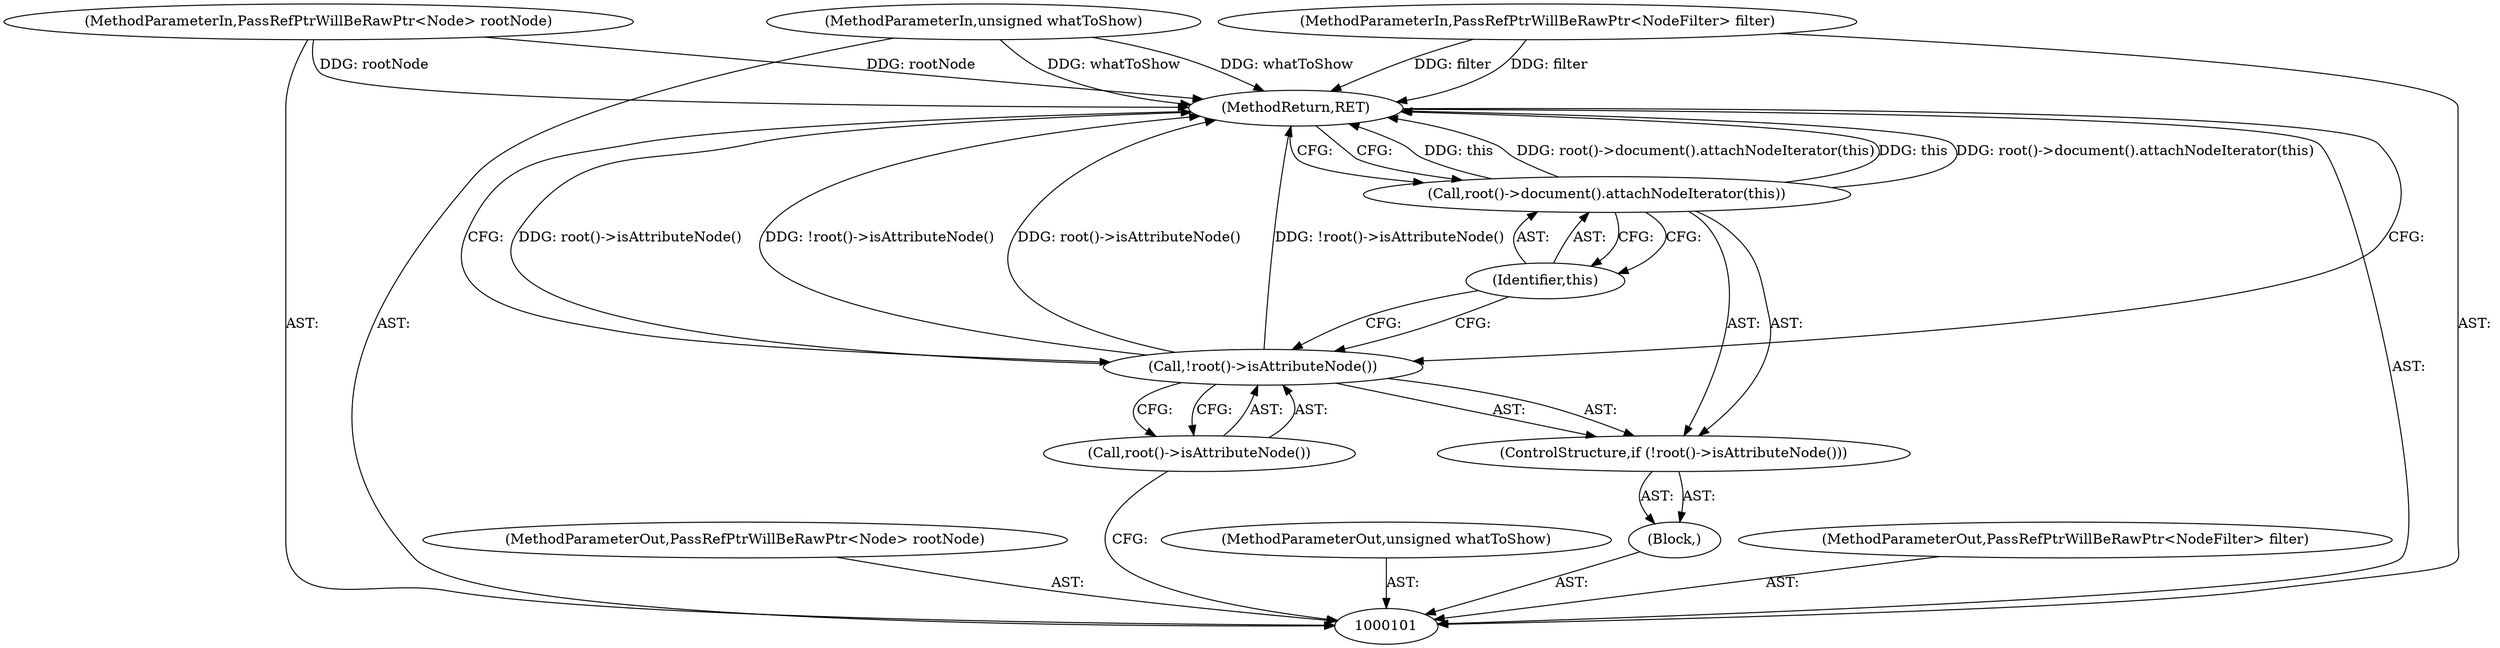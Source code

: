 digraph "0_Chrome_eb750a539e4856ba9042abdf39ae9da58fa3ae63" {
"1000111" [label="(MethodReturn,RET)"];
"1000102" [label="(MethodParameterIn,PassRefPtrWillBeRawPtr<Node> rootNode)"];
"1000130" [label="(MethodParameterOut,PassRefPtrWillBeRawPtr<Node> rootNode)"];
"1000103" [label="(MethodParameterIn,unsigned whatToShow)"];
"1000131" [label="(MethodParameterOut,unsigned whatToShow)"];
"1000104" [label="(MethodParameterIn,PassRefPtrWillBeRawPtr<NodeFilter> filter)"];
"1000132" [label="(MethodParameterOut,PassRefPtrWillBeRawPtr<NodeFilter> filter)"];
"1000105" [label="(Block,)"];
"1000106" [label="(ControlStructure,if (!root()->isAttributeNode()))"];
"1000107" [label="(Call,!root()->isAttributeNode())"];
"1000108" [label="(Call,root()->isAttributeNode())"];
"1000110" [label="(Identifier,this)"];
"1000109" [label="(Call,root()->document().attachNodeIterator(this))"];
"1000111" -> "1000101"  [label="AST: "];
"1000111" -> "1000109"  [label="CFG: "];
"1000111" -> "1000107"  [label="CFG: "];
"1000107" -> "1000111"  [label="DDG: root()->isAttributeNode()"];
"1000107" -> "1000111"  [label="DDG: !root()->isAttributeNode()"];
"1000104" -> "1000111"  [label="DDG: filter"];
"1000103" -> "1000111"  [label="DDG: whatToShow"];
"1000102" -> "1000111"  [label="DDG: rootNode"];
"1000109" -> "1000111"  [label="DDG: this"];
"1000109" -> "1000111"  [label="DDG: root()->document().attachNodeIterator(this)"];
"1000102" -> "1000101"  [label="AST: "];
"1000102" -> "1000111"  [label="DDG: rootNode"];
"1000130" -> "1000101"  [label="AST: "];
"1000103" -> "1000101"  [label="AST: "];
"1000103" -> "1000111"  [label="DDG: whatToShow"];
"1000131" -> "1000101"  [label="AST: "];
"1000104" -> "1000101"  [label="AST: "];
"1000104" -> "1000111"  [label="DDG: filter"];
"1000132" -> "1000101"  [label="AST: "];
"1000105" -> "1000101"  [label="AST: "];
"1000106" -> "1000105"  [label="AST: "];
"1000106" -> "1000105"  [label="AST: "];
"1000107" -> "1000106"  [label="AST: "];
"1000109" -> "1000106"  [label="AST: "];
"1000107" -> "1000106"  [label="AST: "];
"1000107" -> "1000108"  [label="CFG: "];
"1000108" -> "1000107"  [label="AST: "];
"1000110" -> "1000107"  [label="CFG: "];
"1000111" -> "1000107"  [label="CFG: "];
"1000107" -> "1000111"  [label="DDG: root()->isAttributeNode()"];
"1000107" -> "1000111"  [label="DDG: !root()->isAttributeNode()"];
"1000108" -> "1000107"  [label="AST: "];
"1000108" -> "1000101"  [label="CFG: "];
"1000107" -> "1000108"  [label="CFG: "];
"1000110" -> "1000109"  [label="AST: "];
"1000110" -> "1000107"  [label="CFG: "];
"1000109" -> "1000110"  [label="CFG: "];
"1000109" -> "1000106"  [label="AST: "];
"1000109" -> "1000110"  [label="CFG: "];
"1000110" -> "1000109"  [label="AST: "];
"1000111" -> "1000109"  [label="CFG: "];
"1000109" -> "1000111"  [label="DDG: this"];
"1000109" -> "1000111"  [label="DDG: root()->document().attachNodeIterator(this)"];
}
